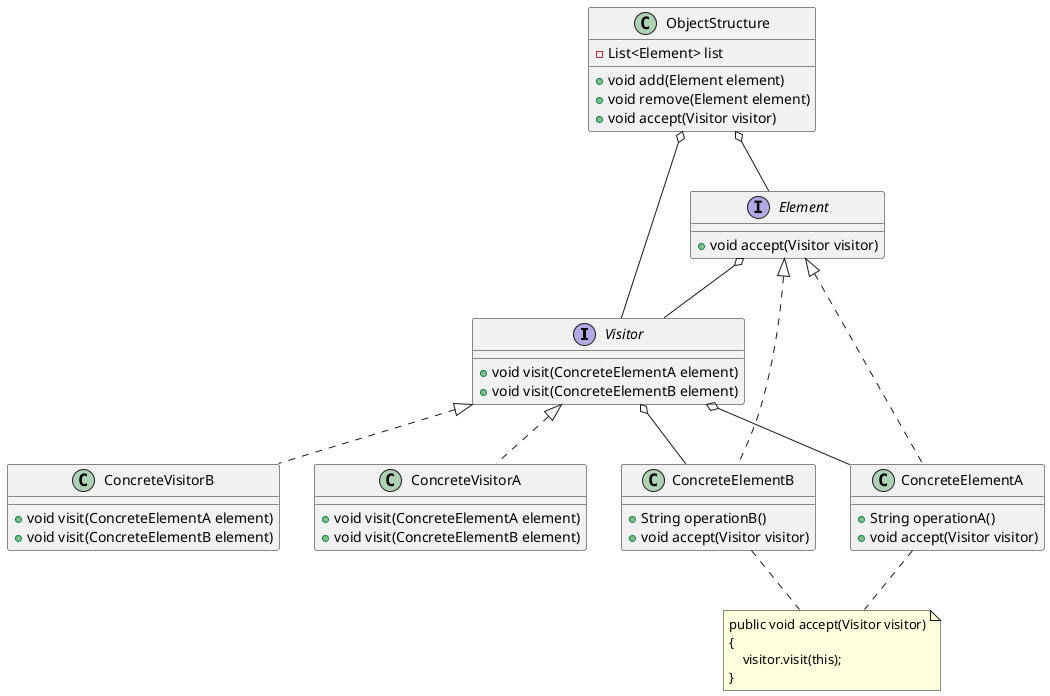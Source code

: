 @startuml

Visitor o-- ConcreteElementA
Visitor o-- ConcreteElementB
Element o-- Visitor
ObjectStructure o-- Element
ObjectStructure o-- Visitor

interface Visitor {
  +void visit(ConcreteElementA element)
  +void visit(ConcreteElementB element)
}

class ConcreteVisitorA implements Visitor {
  +void visit(ConcreteElementA element)
  +void visit(ConcreteElementB element)
}

class ConcreteVisitorB implements Visitor {
  +void visit(ConcreteElementA element)
  +void visit(ConcreteElementB element)
}

interface Element {
  +void accept(Visitor visitor)
}

class ConcreteElementA implements Element {
  +String operationA()
  +void accept(Visitor visitor)
}

class ConcreteElementB implements Element {
  +String operationB()
  +void accept(Visitor visitor)
}

class ObjectStructure {
  -List<Element> list

  +void add(Element element)
  +void remove(Element element)
  +void accept(Visitor visitor)
}

note as N
    public void accept(Visitor visitor)
    {
        visitor.visit(this);
    }
end note

ConcreteElementA .. N
ConcreteElementB .. N

@enduml